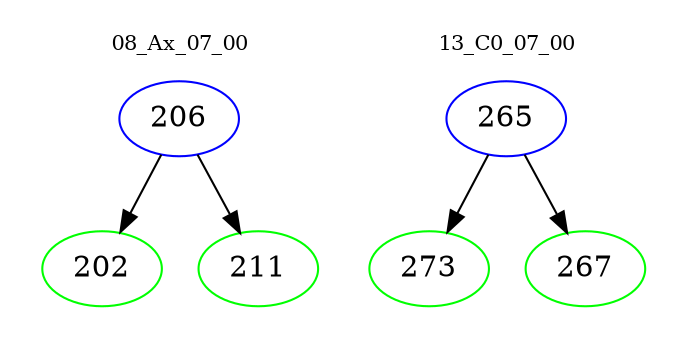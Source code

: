 digraph{
subgraph cluster_0 {
color = white
label = "08_Ax_07_00";
fontsize=10;
T0_206 [label="206", color="blue"]
T0_206 -> T0_202 [color="black"]
T0_202 [label="202", color="green"]
T0_206 -> T0_211 [color="black"]
T0_211 [label="211", color="green"]
}
subgraph cluster_1 {
color = white
label = "13_C0_07_00";
fontsize=10;
T1_265 [label="265", color="blue"]
T1_265 -> T1_273 [color="black"]
T1_273 [label="273", color="green"]
T1_265 -> T1_267 [color="black"]
T1_267 [label="267", color="green"]
}
}
